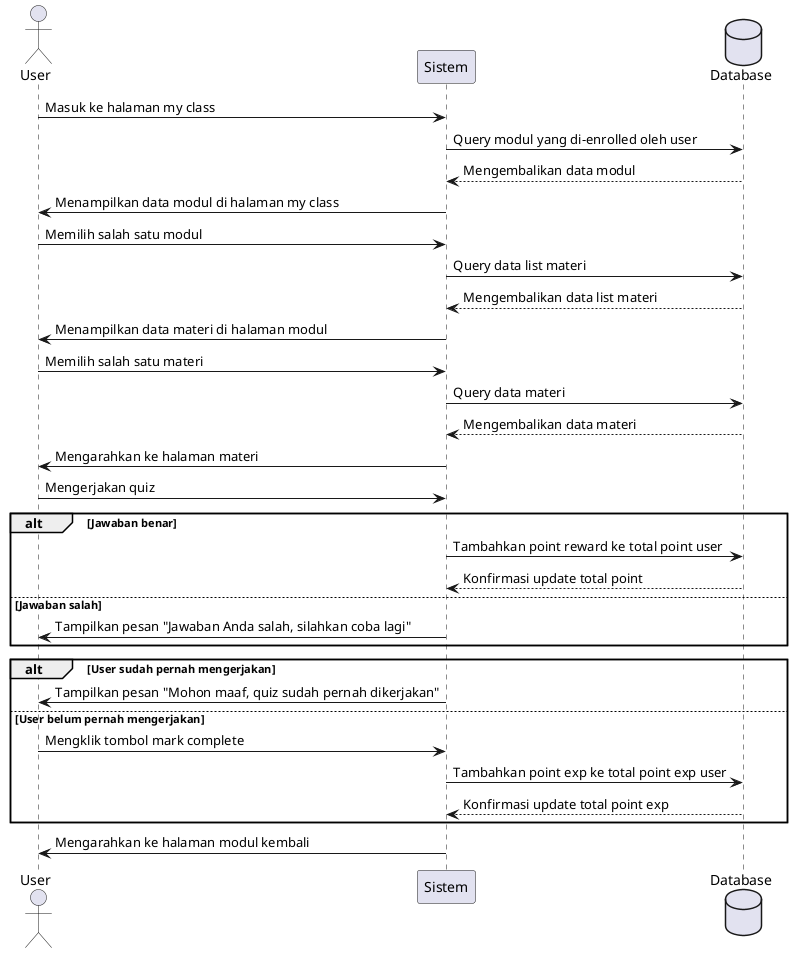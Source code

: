 @startuml

actor User
participant "Sistem" as System
database "Database" as DB

User  -> System : Masuk ke halaman my class
System -> DB : Query modul yang di-enrolled oleh user
DB --> System : Mengembalikan data modul
System -> User : Menampilkan data modul di halaman my class

User  -> System : Memilih salah satu modul
System -> DB : Query data list materi
DB --> System : Mengembalikan data list materi
System -> User : Menampilkan data materi di halaman modul

User  -> System : Memilih salah satu materi
System -> DB : Query data materi
DB --> System : Mengembalikan data materi
System -> User : Mengarahkan ke halaman materi

User  -> System : Mengerjakan quiz
alt Jawaban benar
    System -> DB : Tambahkan point reward ke total point user
    DB --> System : Konfirmasi update total point
else Jawaban salah
    System -> User : Tampilkan pesan "Jawaban Anda salah, silahkan coba lagi"
end

alt User sudah pernah mengerjakan
    System -> User : Tampilkan pesan "Mohon maaf, quiz sudah pernah dikerjakan"
else User belum pernah mengerjakan
    User -> System : Mengklik tombol mark complete
    System -> DB : Tambahkan point exp ke total point exp user
    DB --> System : Konfirmasi update total point exp
end

System -> User : Mengarahkan ke halaman modul kembali

@enduml